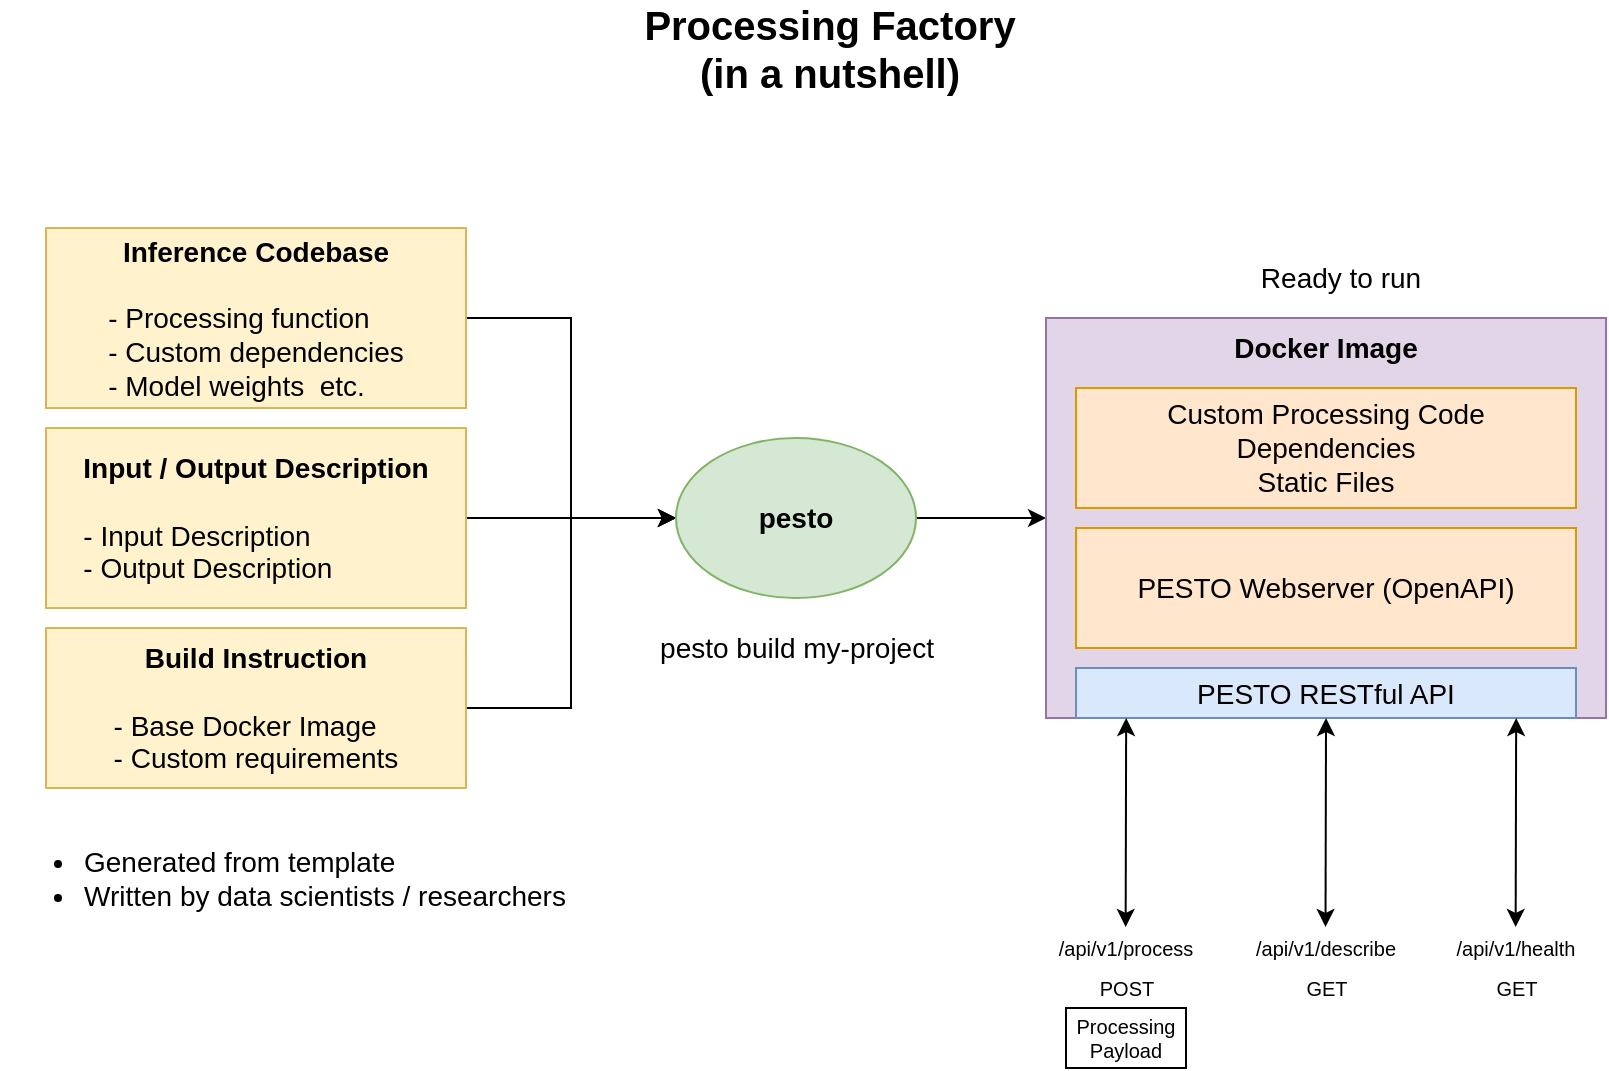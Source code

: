 <mxfile version="20.7.4" type="device" pages="3"><diagram id="gQ1yAafDCcQZC_SRkYF9" name="In a Nutshell"><mxGraphModel dx="1434" dy="746" grid="1" gridSize="10" guides="1" tooltips="1" connect="1" arrows="1" fold="1" page="1" pageScale="1" pageWidth="850" pageHeight="1100" math="0" shadow="0"><root><mxCell id="0"/><mxCell id="1" parent="0"/><mxCell id="8xrovbTtMWCS1H6UvcHA-2" value="Processing Factory (in a nutshell)" style="text;html=1;strokeColor=none;fillColor=none;align=center;verticalAlign=middle;whiteSpace=wrap;rounded=0;fontSize=20;fontStyle=1" parent="1" vertex="1"><mxGeometry x="330" y="50" width="210" height="20" as="geometry"/></mxCell><mxCell id="8xrovbTtMWCS1H6UvcHA-10" style="edgeStyle=orthogonalEdgeStyle;rounded=0;orthogonalLoop=1;jettySize=auto;html=1;exitX=1;exitY=0.5;exitDx=0;exitDy=0;entryX=0;entryY=0.5;entryDx=0;entryDy=0;" parent="1" source="8xrovbTtMWCS1H6UvcHA-4" target="8xrovbTtMWCS1H6UvcHA-7" edge="1"><mxGeometry relative="1" as="geometry"/></mxCell><mxCell id="8xrovbTtMWCS1H6UvcHA-4" value="&lt;b style=&quot;font-size: 14px&quot;&gt;Inference Codebase&lt;br style=&quot;font-size: 14px&quot;&gt;&lt;/b&gt;&lt;br style=&quot;font-size: 14px&quot;&gt;&lt;div style=&quot;text-align: left&quot;&gt;&lt;span&gt;- Processing function&lt;/span&gt;&lt;/div&gt;&lt;div style=&quot;text-align: left&quot;&gt;&lt;span&gt;- Custom dependencies&lt;/span&gt;&lt;/div&gt;&lt;div style=&quot;text-align: left&quot;&gt;&lt;span&gt;- Model weights&amp;nbsp; etc.&lt;/span&gt;&lt;/div&gt;" style="rounded=0;whiteSpace=wrap;html=1;fillColor=#fff2cc;strokeColor=#d6b656;fontSize=14;" parent="1" vertex="1"><mxGeometry x="43" y="150" width="210" height="90" as="geometry"/></mxCell><mxCell id="8xrovbTtMWCS1H6UvcHA-9" style="edgeStyle=orthogonalEdgeStyle;rounded=0;orthogonalLoop=1;jettySize=auto;html=1;exitX=1;exitY=0.5;exitDx=0;exitDy=0;" parent="1" source="8xrovbTtMWCS1H6UvcHA-5" target="8xrovbTtMWCS1H6UvcHA-7" edge="1"><mxGeometry relative="1" as="geometry"/></mxCell><mxCell id="8xrovbTtMWCS1H6UvcHA-5" value="&lt;b style=&quot;font-size: 14px&quot;&gt;Input / Output Description&lt;br style=&quot;font-size: 14px&quot;&gt;&lt;/b&gt;&lt;br style=&quot;font-size: 14px&quot;&gt;&lt;div style=&quot;text-align: left&quot;&gt;&lt;span&gt;- Input Description&lt;/span&gt;&lt;/div&gt;&lt;div style=&quot;text-align: left&quot;&gt;&lt;span&gt;- Output Description&lt;/span&gt;&lt;/div&gt;" style="rounded=0;whiteSpace=wrap;html=1;fillColor=#fff2cc;strokeColor=#d6b656;fontSize=14;" parent="1" vertex="1"><mxGeometry x="43" y="250" width="210" height="90" as="geometry"/></mxCell><mxCell id="8xrovbTtMWCS1H6UvcHA-8" style="edgeStyle=orthogonalEdgeStyle;rounded=0;orthogonalLoop=1;jettySize=auto;html=1;exitX=1;exitY=0.5;exitDx=0;exitDy=0;entryX=0;entryY=0.5;entryDx=0;entryDy=0;" parent="1" source="8xrovbTtMWCS1H6UvcHA-6" target="8xrovbTtMWCS1H6UvcHA-7" edge="1"><mxGeometry relative="1" as="geometry"/></mxCell><mxCell id="8xrovbTtMWCS1H6UvcHA-6" value="&lt;b style=&quot;font-size: 14px&quot;&gt;Build Instruction&lt;br style=&quot;font-size: 14px&quot;&gt;&lt;br style=&quot;font-size: 14px&quot;&gt;&lt;div style=&quot;text-align: left&quot;&gt;&lt;span style=&quot;font-weight: normal&quot;&gt;- Base Docker Image&lt;/span&gt;&lt;/div&gt;&lt;/b&gt;&lt;div style=&quot;text-align: left&quot;&gt;&lt;span&gt;- Custom requirements&lt;/span&gt;&lt;/div&gt;" style="rounded=0;whiteSpace=wrap;html=1;fillColor=#fff2cc;strokeColor=#d6b656;fontSize=14;" parent="1" vertex="1"><mxGeometry x="43" y="350" width="210" height="80" as="geometry"/></mxCell><mxCell id="YoTXIeh9eUvgXneQfB6J-8" style="edgeStyle=orthogonalEdgeStyle;rounded=0;orthogonalLoop=1;jettySize=auto;html=1;exitX=1;exitY=0.5;exitDx=0;exitDy=0;entryX=0;entryY=0.5;entryDx=0;entryDy=0;fontSize=14;" parent="1" source="8xrovbTtMWCS1H6UvcHA-7" target="YoTXIeh9eUvgXneQfB6J-6" edge="1"><mxGeometry relative="1" as="geometry"/></mxCell><mxCell id="8xrovbTtMWCS1H6UvcHA-7" value="pesto" style="ellipse;whiteSpace=wrap;html=1;fillColor=#d5e8d4;strokeColor=#82b366;fontSize=14;fontStyle=1" parent="1" vertex="1"><mxGeometry x="358" y="255" width="120" height="80" as="geometry"/></mxCell><mxCell id="8xrovbTtMWCS1H6UvcHA-11" value="pesto build my-project" style="text;html=1;align=center;verticalAlign=middle;resizable=0;points=[];autosize=1;fontSize=14;" parent="1" vertex="1"><mxGeometry x="343" y="350" width="150" height="20" as="geometry"/></mxCell><mxCell id="8xrovbTtMWCS1H6UvcHA-16" value="&lt;ul style=&quot;font-size: 14px;&quot;&gt;&lt;li style=&quot;font-size: 14px;&quot;&gt;Generated from template&lt;/li&gt;&lt;li style=&quot;font-size: 14px;&quot;&gt;Written by data scientists / researchers&lt;/li&gt;&lt;/ul&gt;" style="text;html=1;align=left;verticalAlign=middle;resizable=0;points=[];autosize=1;fontSize=14;" parent="1" vertex="1"><mxGeometry x="20" y="440" width="300" height="70" as="geometry"/></mxCell><mxCell id="8xrovbTtMWCS1H6UvcHA-17" value="Ready to run" style="text;html=1;align=center;verticalAlign=middle;resizable=0;points=[];autosize=1;fontSize=14;" parent="1" vertex="1"><mxGeometry x="640" y="160" width="100" height="30" as="geometry"/></mxCell><mxCell id="YoTXIeh9eUvgXneQfB6J-6" value="&lt;b&gt;Docker Image&lt;/b&gt;" style="rounded=0;whiteSpace=wrap;html=1;fontSize=14;align=center;verticalAlign=top;fillColor=#e1d5e7;strokeColor=#9673a6;" parent="1" vertex="1"><mxGeometry x="543" y="195" width="280" height="200" as="geometry"/></mxCell><mxCell id="YoTXIeh9eUvgXneQfB6J-9" value="PESTO RESTful API" style="rounded=0;whiteSpace=wrap;html=1;fontSize=14;align=center;fillColor=#dae8fc;strokeColor=#6c8ebf;" parent="1" vertex="1"><mxGeometry x="558" y="370" width="250" height="25" as="geometry"/></mxCell><mxCell id="YoTXIeh9eUvgXneQfB6J-12" value="PESTO Webserver (OpenAPI)" style="rounded=0;whiteSpace=wrap;html=1;fontSize=14;align=center;fillColor=#ffe6cc;strokeColor=#d79b00;" parent="1" vertex="1"><mxGeometry x="558" y="300" width="250" height="60" as="geometry"/></mxCell><mxCell id="qfbWvIlLiHzfkYXLy70F-1" value="Custom Processing Code&lt;br&gt;Dependencies&lt;br&gt;Static Files" style="rounded=0;whiteSpace=wrap;html=1;fontSize=14;align=center;fillColor=#ffe6cc;strokeColor=#d79b00;" parent="1" vertex="1"><mxGeometry x="558" y="230" width="250" height="60" as="geometry"/></mxCell><mxCell id="H8bt2SKjshlYzlzi5Tcu-8" value="" style="endArrow=classic;startArrow=classic;html=1;fontSize=14;entryX=0.141;entryY=1.021;entryDx=0;entryDy=0;entryPerimeter=0;" parent="1" edge="1"><mxGeometry width="50" height="50" relative="1" as="geometry"><mxPoint x="682.76" y="499.48" as="sourcePoint"/><mxPoint x="683.01" y="395.005" as="targetPoint"/></mxGeometry></mxCell><mxCell id="H8bt2SKjshlYzlzi5Tcu-9" value="" style="endArrow=classic;startArrow=classic;html=1;fontSize=14;entryX=0.141;entryY=1.021;entryDx=0;entryDy=0;entryPerimeter=0;" parent="1" edge="1"><mxGeometry width="50" height="50" relative="1" as="geometry"><mxPoint x="777.83" y="499.48" as="sourcePoint"/><mxPoint x="778.08" y="395.005" as="targetPoint"/></mxGeometry></mxCell><mxCell id="H8bt2SKjshlYzlzi5Tcu-10" value="" style="endArrow=classic;startArrow=classic;html=1;fontSize=14;entryX=0.141;entryY=1.021;entryDx=0;entryDy=0;entryPerimeter=0;" parent="1" edge="1"><mxGeometry width="50" height="50" relative="1" as="geometry"><mxPoint x="582.83" y="499.48" as="sourcePoint"/><mxPoint x="583.08" y="395.005" as="targetPoint"/></mxGeometry></mxCell><mxCell id="H8bt2SKjshlYzlzi5Tcu-11" value="/api/v1/process" style="text;html=1;strokeColor=none;fillColor=none;align=center;verticalAlign=middle;whiteSpace=wrap;rounded=0;fontSize=10;" parent="1" vertex="1"><mxGeometry x="553" y="500" width="60" height="20" as="geometry"/></mxCell><mxCell id="H8bt2SKjshlYzlzi5Tcu-12" value="/api/v1/describe" style="text;html=1;strokeColor=none;fillColor=none;align=center;verticalAlign=middle;whiteSpace=wrap;rounded=0;fontSize=10;" parent="1" vertex="1"><mxGeometry x="653" y="500" width="60" height="20" as="geometry"/></mxCell><mxCell id="H8bt2SKjshlYzlzi5Tcu-13" value="/api/v1/health" style="text;html=1;strokeColor=none;fillColor=none;align=center;verticalAlign=middle;whiteSpace=wrap;rounded=0;fontSize=10;" parent="1" vertex="1"><mxGeometry x="748" y="500" width="60" height="20" as="geometry"/></mxCell><mxCell id="H8bt2SKjshlYzlzi5Tcu-15" value="GET" style="text;html=1;align=center;verticalAlign=middle;resizable=0;points=[];autosize=1;fontSize=10;" parent="1" vertex="1"><mxGeometry x="663" y="520" width="40" height="20" as="geometry"/></mxCell><mxCell id="H8bt2SKjshlYzlzi5Tcu-16" value="GET" style="text;html=1;align=center;verticalAlign=middle;resizable=0;points=[];autosize=1;fontSize=10;" parent="1" vertex="1"><mxGeometry x="758" y="520" width="40" height="20" as="geometry"/></mxCell><mxCell id="H8bt2SKjshlYzlzi5Tcu-18" value="POST" style="text;html=1;align=center;verticalAlign=middle;resizable=0;points=[];autosize=1;fontSize=10;" parent="1" vertex="1"><mxGeometry x="563" y="520" width="40" height="20" as="geometry"/></mxCell><mxCell id="H8bt2SKjshlYzlzi5Tcu-21" value="Processing&lt;br&gt;Payload" style="rounded=0;whiteSpace=wrap;html=1;fontSize=10;align=center;" parent="1" vertex="1"><mxGeometry x="553" y="540" width="60" height="30" as="geometry"/></mxCell></root></mxGraphModel></diagram><diagram id="GFVxnxTmVXkcNwIitNZJ" name="Stateful/Stateless"><mxGraphModel dx="1422" dy="927" grid="1" gridSize="10" guides="1" tooltips="1" connect="1" arrows="1" fold="1" page="1" pageScale="1" pageWidth="850" pageHeight="1100" math="0" shadow="0"><root><mxCell id="UhFxlJINycEVVFOFyWEZ-0"/><mxCell id="UhFxlJINycEVVFOFyWEZ-1" parent="UhFxlJINycEVVFOFyWEZ-0"/><mxCell id="ygyl_ng39BZpa-FlGZXZ-10" style="edgeStyle=orthogonalEdgeStyle;rounded=0;orthogonalLoop=1;jettySize=auto;html=1;exitX=1;exitY=0.5;exitDx=0;exitDy=0;entryX=0;entryY=0.5;entryDx=0;entryDy=0;fontSize=14;" parent="UhFxlJINycEVVFOFyWEZ-1" source="UhFxlJINycEVVFOFyWEZ-2" target="ygyl_ng39BZpa-FlGZXZ-3" edge="1"><mxGeometry relative="1" as="geometry"/></mxCell><mxCell id="UhFxlJINycEVVFOFyWEZ-2" value="Docker Container (Microservice)" style="shape=process;whiteSpace=wrap;html=1;backgroundOutline=1;fontSize=14;fillColor=#e1d5e7;strokeColor=#9673a6;" parent="UhFxlJINycEVVFOFyWEZ-1" vertex="1"><mxGeometry x="350" y="140" width="180" height="100" as="geometry"/></mxCell><mxCell id="ygyl_ng39BZpa-FlGZXZ-9" style="edgeStyle=orthogonalEdgeStyle;rounded=0;orthogonalLoop=1;jettySize=auto;html=1;exitX=1;exitY=0.5;exitDx=0;exitDy=0;entryX=0;entryY=0.5;entryDx=0;entryDy=0;fontSize=14;" parent="UhFxlJINycEVVFOFyWEZ-1" source="ygyl_ng39BZpa-FlGZXZ-0" target="UhFxlJINycEVVFOFyWEZ-2" edge="1"><mxGeometry relative="1" as="geometry"/></mxCell><mxCell id="ygyl_ng39BZpa-FlGZXZ-0" value="Payload" style="rounded=1;whiteSpace=wrap;html=1;fontSize=14;" parent="UhFxlJINycEVVFOFyWEZ-1" vertex="1"><mxGeometry x="60" y="160" width="120" height="60" as="geometry"/></mxCell><mxCell id="ygyl_ng39BZpa-FlGZXZ-2" value="POST api/v1/process" style="text;html=1;align=center;verticalAlign=middle;resizable=0;points=[];autosize=1;fontSize=14;" parent="UhFxlJINycEVVFOFyWEZ-1" vertex="1"><mxGeometry x="190" y="200" width="150" height="20" as="geometry"/></mxCell><mxCell id="ygyl_ng39BZpa-FlGZXZ-3" value="Result" style="rounded=1;whiteSpace=wrap;html=1;fontSize=14;" parent="UhFxlJINycEVVFOFyWEZ-1" vertex="1"><mxGeometry x="610" y="160" width="120" height="60" as="geometry"/></mxCell><mxCell id="ygyl_ng39BZpa-FlGZXZ-11" value="example:&lt;br style=&quot;font-size: 14px;&quot;&gt;{&lt;br style=&quot;font-size: 14px;&quot;&gt;&amp;nbsp; &amp;nbsp;x : 3,&lt;br style=&quot;font-size: 14px;&quot;&gt;&amp;nbsp; &amp;nbsp;y : 1,&lt;br style=&quot;font-size: 14px;&quot;&gt;}" style="text;html=1;align=left;verticalAlign=middle;resizable=0;points=[];autosize=1;fontSize=14;" parent="UhFxlJINycEVVFOFyWEZ-1" vertex="1"><mxGeometry x="95" y="230" width="70" height="90" as="geometry"/></mxCell><mxCell id="ygyl_ng39BZpa-FlGZXZ-12" value="example:&lt;br style=&quot;font-size: 14px;&quot;&gt;{&lt;br style=&quot;font-size: 14px;&quot;&gt;&amp;nbsp; &amp;nbsp;result: 2&lt;br style=&quot;font-size: 14px;&quot;&gt;}" style="text;html=1;align=left;verticalAlign=middle;resizable=0;points=[];autosize=1;fontSize=14;" parent="UhFxlJINycEVVFOFyWEZ-1" vertex="1"><mxGeometry x="630" y="230" width="80" height="70" as="geometry"/></mxCell><mxCell id="V4VaFDY33GalT3Cvu3Oj-3" style="edgeStyle=orthogonalEdgeStyle;rounded=0;orthogonalLoop=1;jettySize=auto;html=1;exitX=1;exitY=0.25;exitDx=0;exitDy=0;entryX=0;entryY=0.5;entryDx=0;entryDy=0;fontSize=14;" parent="UhFxlJINycEVVFOFyWEZ-1" source="ygyl_ng39BZpa-FlGZXZ-14" target="ygyl_ng39BZpa-FlGZXZ-18" edge="1"><mxGeometry relative="1" as="geometry"><Array as="points"><mxPoint x="530" y="510"/></Array></mxGeometry></mxCell><mxCell id="V4VaFDY33GalT3Cvu3Oj-7" style="edgeStyle=orthogonalEdgeStyle;rounded=0;orthogonalLoop=1;jettySize=auto;html=1;entryX=0;entryY=0.5;entryDx=0;entryDy=0;fontSize=14;" parent="UhFxlJINycEVVFOFyWEZ-1" target="ygyl_ng39BZpa-FlGZXZ-31" edge="1"><mxGeometry relative="1" as="geometry"><mxPoint x="529" y="610" as="sourcePoint"/></mxGeometry></mxCell><mxCell id="V4VaFDY33GalT3Cvu3Oj-8" style="edgeStyle=orthogonalEdgeStyle;rounded=0;orthogonalLoop=1;jettySize=auto;html=1;exitX=1.004;exitY=0.736;exitDx=0;exitDy=0;fontSize=14;exitPerimeter=0;" parent="UhFxlJINycEVVFOFyWEZ-1" source="ygyl_ng39BZpa-FlGZXZ-14" target="ygyl_ng39BZpa-FlGZXZ-39" edge="1"><mxGeometry relative="1" as="geometry"/></mxCell><mxCell id="ygyl_ng39BZpa-FlGZXZ-14" value="Docker Container (Microservice)" style="shape=process;whiteSpace=wrap;html=1;backgroundOutline=1;fontSize=14;fillColor=#f8cecc;strokeColor=#b85450;" parent="UhFxlJINycEVVFOFyWEZ-1" vertex="1"><mxGeometry x="350" y="460" width="180" height="340" as="geometry"/></mxCell><mxCell id="V4VaFDY33GalT3Cvu3Oj-2" style="edgeStyle=orthogonalEdgeStyle;rounded=0;orthogonalLoop=1;jettySize=auto;html=1;exitX=1;exitY=0.5;exitDx=0;exitDy=0;entryX=-0.006;entryY=0.147;entryDx=0;entryDy=0;entryPerimeter=0;fontSize=14;" parent="UhFxlJINycEVVFOFyWEZ-1" source="ygyl_ng39BZpa-FlGZXZ-16" target="ygyl_ng39BZpa-FlGZXZ-14" edge="1"><mxGeometry relative="1" as="geometry"/></mxCell><mxCell id="ygyl_ng39BZpa-FlGZXZ-16" value="Payload" style="rounded=1;whiteSpace=wrap;html=1;fontSize=14;" parent="UhFxlJINycEVVFOFyWEZ-1" vertex="1"><mxGeometry x="30" y="480" width="120" height="60" as="geometry"/></mxCell><mxCell id="ygyl_ng39BZpa-FlGZXZ-17" value="POST api/v1/process" style="text;html=1;align=center;verticalAlign=middle;resizable=0;points=[];autosize=1;fontSize=14;" parent="UhFxlJINycEVVFOFyWEZ-1" vertex="1"><mxGeometry x="170" y="520" width="150" height="20" as="geometry"/></mxCell><mxCell id="ygyl_ng39BZpa-FlGZXZ-18" value="jobID" style="rounded=1;whiteSpace=wrap;html=1;fontSize=14;" parent="UhFxlJINycEVVFOFyWEZ-1" vertex="1"><mxGeometry x="580" y="480" width="120" height="60" as="geometry"/></mxCell><mxCell id="ygyl_ng39BZpa-FlGZXZ-20" value="example:&lt;br style=&quot;font-size: 14px;&quot;&gt;{&lt;br style=&quot;font-size: 14px;&quot;&gt;&amp;nbsp; &amp;nbsp;jobID: &quot;job2&quot;&lt;br style=&quot;font-size: 14px;&quot;&gt;}" style="text;html=1;align=left;verticalAlign=middle;resizable=0;points=[];autosize=1;fontSize=14;" parent="UhFxlJINycEVVFOFyWEZ-1" vertex="1"><mxGeometry x="720" y="475" width="100" height="70" as="geometry"/></mxCell><mxCell id="ygyl_ng39BZpa-FlGZXZ-21" value="Stateless" style="text;html=1;align=center;verticalAlign=middle;resizable=0;points=[];autosize=1;fontSize=14;fontStyle=1" parent="UhFxlJINycEVVFOFyWEZ-1" vertex="1"><mxGeometry x="400" y="79" width="80" height="20" as="geometry"/></mxCell><mxCell id="ygyl_ng39BZpa-FlGZXZ-22" value="Stateful" style="text;html=1;align=center;verticalAlign=middle;resizable=0;points=[];autosize=1;fontSize=14;fontStyle=1" parent="UhFxlJINycEVVFOFyWEZ-1" vertex="1"><mxGeometry x="405" y="410" width="70" height="20" as="geometry"/></mxCell><mxCell id="ygyl_ng39BZpa-FlGZXZ-25" value="1. Send Processing Request" style="text;html=1;align=center;verticalAlign=middle;resizable=0;points=[];autosize=1;fontSize=14;" parent="UhFxlJINycEVVFOFyWEZ-1" vertex="1"><mxGeometry x="35" y="450" width="190" height="20" as="geometry"/></mxCell><mxCell id="ygyl_ng39BZpa-FlGZXZ-28" style="edgeStyle=orthogonalEdgeStyle;rounded=0;orthogonalLoop=1;jettySize=auto;html=1;exitX=1;exitY=0.5;exitDx=0;exitDy=0;entryX=0;entryY=0.5;entryDx=0;entryDy=0;fontSize=14;" parent="UhFxlJINycEVVFOFyWEZ-1" edge="1"><mxGeometry relative="1" as="geometry"><mxPoint x="180" y="610" as="sourcePoint"/><mxPoint x="350" y="610" as="targetPoint"/></mxGeometry></mxCell><mxCell id="ygyl_ng39BZpa-FlGZXZ-30" value="GET api/v1/jobs/job2/status" style="text;html=1;align=center;verticalAlign=middle;resizable=0;points=[];autosize=1;fontSize=14;" parent="UhFxlJINycEVVFOFyWEZ-1" vertex="1"><mxGeometry x="130" y="630" width="190" height="20" as="geometry"/></mxCell><mxCell id="ygyl_ng39BZpa-FlGZXZ-31" value="status" style="rounded=1;whiteSpace=wrap;html=1;fontSize=14;" parent="UhFxlJINycEVVFOFyWEZ-1" vertex="1"><mxGeometry x="580" y="580" width="120" height="60" as="geometry"/></mxCell><mxCell id="ygyl_ng39BZpa-FlGZXZ-33" value="example:&lt;br style=&quot;font-size: 14px;&quot;&gt;{&lt;br style=&quot;font-size: 14px;&quot;&gt;&amp;nbsp; &amp;nbsp;status: &quot;done&quot;&lt;br style=&quot;font-size: 14px;&quot;&gt;}" style="text;html=1;align=left;verticalAlign=middle;resizable=0;points=[];autosize=1;fontSize=14;" parent="UhFxlJINycEVVFOFyWEZ-1" vertex="1"><mxGeometry x="710" y="575" width="110" height="70" as="geometry"/></mxCell><mxCell id="ygyl_ng39BZpa-FlGZXZ-34" value="2. Send Status Request" style="text;html=1;align=center;verticalAlign=middle;resizable=0;points=[];autosize=1;fontSize=14;" parent="UhFxlJINycEVVFOFyWEZ-1" vertex="1"><mxGeometry x="30" y="580" width="160" height="20" as="geometry"/></mxCell><mxCell id="ygyl_ng39BZpa-FlGZXZ-37" style="edgeStyle=orthogonalEdgeStyle;rounded=0;orthogonalLoop=1;jettySize=auto;html=1;exitX=1;exitY=0.5;exitDx=0;exitDy=0;entryX=0;entryY=0.5;entryDx=0;entryDy=0;fontSize=14;" parent="UhFxlJINycEVVFOFyWEZ-1" edge="1"><mxGeometry relative="1" as="geometry"><mxPoint x="180" y="720" as="sourcePoint"/><mxPoint x="350" y="720" as="targetPoint"/></mxGeometry></mxCell><mxCell id="ygyl_ng39BZpa-FlGZXZ-38" value="GET api/v1/jobs/job2/results" style="text;html=1;align=center;verticalAlign=middle;resizable=0;points=[];autosize=1;fontSize=14;" parent="UhFxlJINycEVVFOFyWEZ-1" vertex="1"><mxGeometry x="135" y="740" width="190" height="20" as="geometry"/></mxCell><mxCell id="ygyl_ng39BZpa-FlGZXZ-39" value="result" style="rounded=1;whiteSpace=wrap;html=1;fontSize=14;" parent="UhFxlJINycEVVFOFyWEZ-1" vertex="1"><mxGeometry x="580" y="680" width="120" height="60" as="geometry"/></mxCell><mxCell id="ygyl_ng39BZpa-FlGZXZ-40" value="example:&lt;br style=&quot;font-size: 14px;&quot;&gt;{&lt;br style=&quot;font-size: 14px;&quot;&gt;&amp;nbsp; &amp;nbsp;result: 2&lt;br style=&quot;font-size: 14px;&quot;&gt;}" style="text;html=1;align=left;verticalAlign=middle;resizable=0;points=[];autosize=1;fontSize=14;" parent="UhFxlJINycEVVFOFyWEZ-1" vertex="1"><mxGeometry x="710" y="675" width="80" height="70" as="geometry"/></mxCell><mxCell id="ygyl_ng39BZpa-FlGZXZ-41" value="3. Send Result Request" style="text;html=1;align=center;verticalAlign=middle;resizable=0;points=[];autosize=1;fontSize=14;" parent="UhFxlJINycEVVFOFyWEZ-1" vertex="1"><mxGeometry x="30" y="670" width="160" height="20" as="geometry"/></mxCell></root></mxGraphModel></diagram><diagram id="cfqb2c_GGjk-fguEW1In" name="Pesto Test"><mxGraphModel dx="1422" dy="927" grid="1" gridSize="10" guides="1" tooltips="1" connect="1" arrows="1" fold="1" page="1" pageScale="1" pageWidth="850" pageHeight="1100" math="0" shadow="0"><root><mxCell id="Uyg4hp5p2sZkIrAG-73u-0"/><mxCell id="Uyg4hp5p2sZkIrAG-73u-1" parent="Uyg4hp5p2sZkIrAG-73u-0"/><mxCell id="wyKJiTsv1T7vHtce7yEM-0" style="edgeStyle=orthogonalEdgeStyle;rounded=0;orthogonalLoop=1;jettySize=auto;html=1;exitX=1;exitY=0.5;exitDx=0;exitDy=0;entryX=0;entryY=0.5;entryDx=0;entryDy=0;fontSize=16;" edge="1" parent="Uyg4hp5p2sZkIrAG-73u-1" source="wyKJiTsv1T7vHtce7yEM-1" target="wyKJiTsv1T7vHtce7yEM-3"><mxGeometry relative="1" as="geometry"/></mxCell><mxCell id="wyKJiTsv1T7vHtce7yEM-1" value="&lt;b style=&quot;font-size: 14px&quot;&gt;&quot;Unit Tests&quot;&lt;br style=&quot;font-size: 14px&quot;&gt;&lt;br style=&quot;font-size: 14px&quot;&gt;&lt;div style=&quot;text-align: left&quot;&gt;&lt;span style=&quot;font-weight: normal&quot;&gt;- Sample Payload&lt;/span&gt;&lt;/div&gt;&lt;/b&gt;&lt;div style=&quot;text-align: left&quot;&gt;&lt;span&gt;- Expected Responses&lt;/span&gt;&lt;/div&gt;" style="rounded=0;whiteSpace=wrap;html=1;fillColor=#fff2cc;strokeColor=#d6b656;fontSize=14;" vertex="1" parent="Uyg4hp5p2sZkIrAG-73u-1"><mxGeometry x="85" y="190" width="210" height="110" as="geometry"/></mxCell><mxCell id="wyKJiTsv1T7vHtce7yEM-2" style="edgeStyle=orthogonalEdgeStyle;rounded=0;orthogonalLoop=1;jettySize=auto;html=1;exitX=1;exitY=0.5;exitDx=0;exitDy=0;" edge="1" parent="Uyg4hp5p2sZkIrAG-73u-1" source="wyKJiTsv1T7vHtce7yEM-3" target="wyKJiTsv1T7vHtce7yEM-5"><mxGeometry relative="1" as="geometry"/></mxCell><mxCell id="wyKJiTsv1T7vHtce7yEM-3" value="pesto" style="ellipse;whiteSpace=wrap;html=1;fillColor=#d5e8d4;strokeColor=#82b366;fontSize=14;fontStyle=1" vertex="1" parent="Uyg4hp5p2sZkIrAG-73u-1"><mxGeometry x="355" y="205" width="120" height="80" as="geometry"/></mxCell><mxCell id="wyKJiTsv1T7vHtce7yEM-4" value="Test Report" style="text;html=1;align=center;verticalAlign=middle;resizable=0;points=[];autosize=1;fontSize=14;" vertex="1" parent="Uyg4hp5p2sZkIrAG-73u-1"><mxGeometry x="675" y="290" width="90" height="20" as="geometry"/></mxCell><mxCell id="wyKJiTsv1T7vHtce7yEM-5" value="" style="shadow=0;dashed=0;html=1;strokeColor=#9673a6;fillColor=#e1d5e7;labelPosition=center;verticalLabelPosition=bottom;verticalAlign=top;align=center;outlineConnect=0;shape=mxgraph.veeam.2d.report;" vertex="1" parent="Uyg4hp5p2sZkIrAG-73u-1"><mxGeometry x="691.6" y="209.8" width="56.8" height="70.4" as="geometry"/></mxCell></root></mxGraphModel></diagram></mxfile>